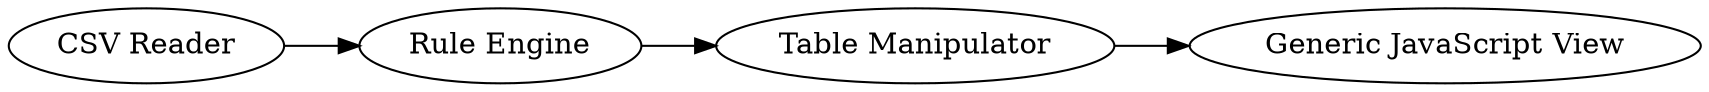 digraph {
	35 -> 5
	5 -> 36
	1 -> 35
	1 [label="CSV Reader"]
	5 [label="Table Manipulator"]
	36 [label="Generic JavaScript View"]
	35 [label="Rule Engine"]
	rankdir=LR
}
